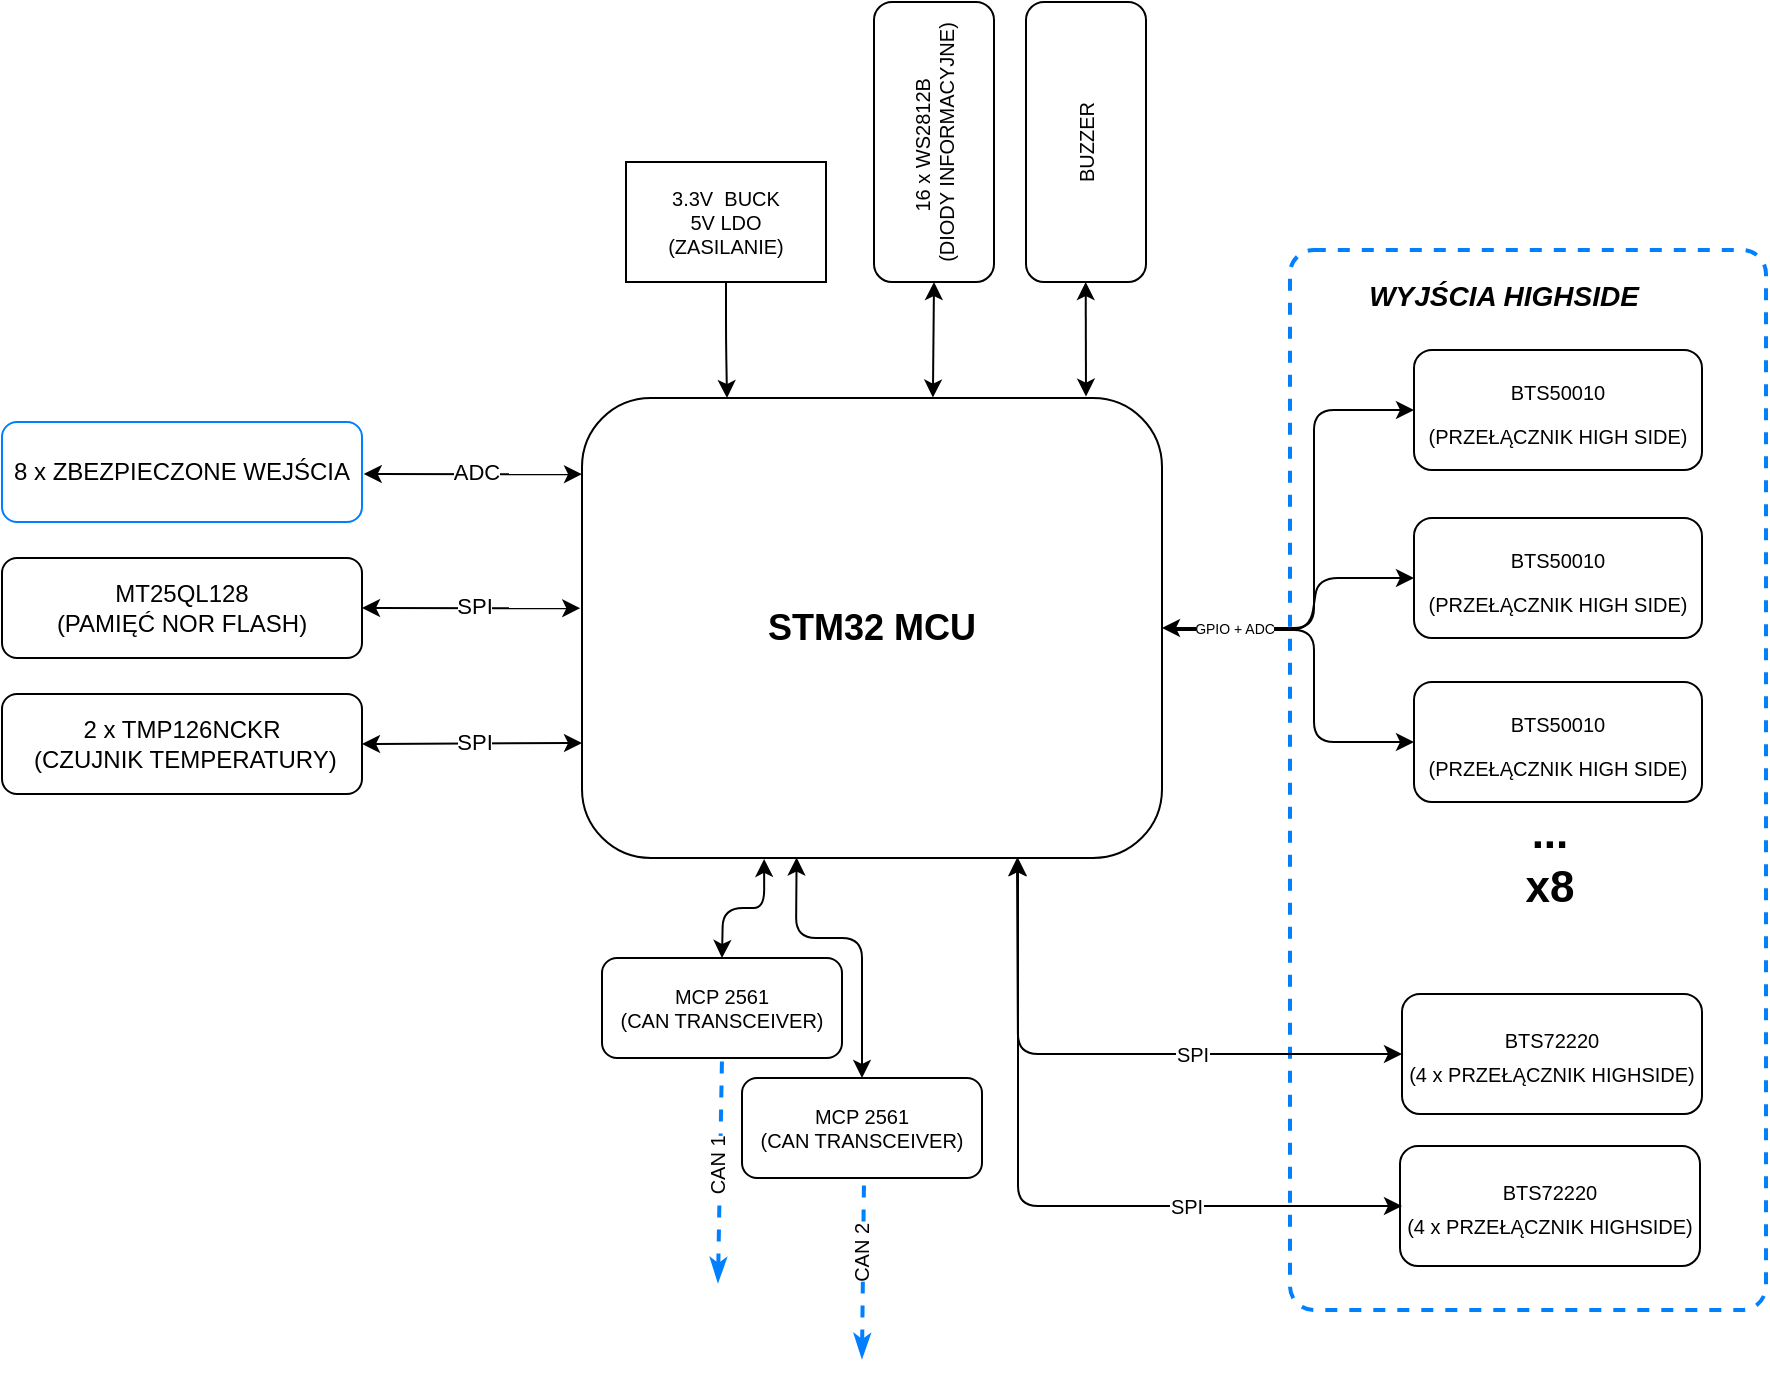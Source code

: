 <mxfile>
    <diagram id="ZdCZlQ3jKsx6WE3xu2Xo" name="Page-1">
        <mxGraphModel dx="1631" dy="925" grid="1" gridSize="2" guides="1" tooltips="1" connect="1" arrows="1" fold="1" page="1" pageScale="1" pageWidth="1600" pageHeight="900" math="0" shadow="0">
            <root>
                <mxCell id="0"/>
                <mxCell id="1" parent="0"/>
                <mxCell id="2" value="&lt;b&gt;&lt;font style=&quot;font-size: 18px;&quot;&gt;STM32 MCU&lt;/font&gt;&lt;/b&gt;" style="rounded=1;whiteSpace=wrap;html=1;" parent="1" vertex="1">
                    <mxGeometry x="440" y="330" width="290" height="230" as="geometry"/>
                </mxCell>
                <mxCell id="3" value="2 x TMP126NCKR&lt;br&gt;&amp;nbsp;(CZUJNIK TEMPERATURY)" style="rounded=1;whiteSpace=wrap;html=1;" parent="1" vertex="1">
                    <mxGeometry x="150" y="478" width="180" height="50" as="geometry"/>
                </mxCell>
                <mxCell id="5" value="" style="endArrow=classic;startArrow=classic;html=1;exitX=1;exitY=0.5;exitDx=0;exitDy=0;entryX=0;entryY=0.75;entryDx=0;entryDy=0;" parent="1" source="3" target="2" edge="1">
                    <mxGeometry width="50" height="50" relative="1" as="geometry">
                        <mxPoint x="610" y="420" as="sourcePoint"/>
                        <mxPoint x="660" y="370" as="targetPoint"/>
                    </mxGeometry>
                </mxCell>
                <mxCell id="6" value="SPI" style="edgeLabel;html=1;align=center;verticalAlign=middle;resizable=0;points=[];" parent="5" vertex="1" connectable="0">
                    <mxGeometry x="-0.166" y="-1" relative="1" as="geometry">
                        <mxPoint x="10" y="-2" as="offset"/>
                    </mxGeometry>
                </mxCell>
                <mxCell id="8" value="MT25QL128&lt;br&gt;(PAMIĘĆ NOR FLASH)" style="rounded=1;whiteSpace=wrap;html=1;" parent="1" vertex="1">
                    <mxGeometry x="150" y="410" width="180" height="50" as="geometry"/>
                </mxCell>
                <mxCell id="9" value="" style="endArrow=classic;startArrow=classic;html=1;exitX=1;exitY=0.5;exitDx=0;exitDy=0;entryX=-0.003;entryY=0.457;entryDx=0;entryDy=0;entryPerimeter=0;" parent="1" source="8" edge="1" target="2">
                    <mxGeometry width="50" height="50" relative="1" as="geometry">
                        <mxPoint x="610" y="280" as="sourcePoint"/>
                        <mxPoint x="450" y="362.5" as="targetPoint"/>
                    </mxGeometry>
                </mxCell>
                <mxCell id="10" value="SPI" style="edgeLabel;html=1;align=center;verticalAlign=middle;resizable=0;points=[];" parent="9" vertex="1" connectable="0">
                    <mxGeometry x="-0.166" y="-1" relative="1" as="geometry">
                        <mxPoint x="10" y="-2" as="offset"/>
                    </mxGeometry>
                </mxCell>
                <mxCell id="25" value="MCP 2561&lt;br&gt;(CAN TRANSCEIVER)" style="rounded=1;whiteSpace=wrap;html=1;fontSize=10;" vertex="1" parent="1">
                    <mxGeometry x="450" y="610" width="120" height="50" as="geometry"/>
                </mxCell>
                <mxCell id="27" value="MCP 2561&lt;br&gt;(CAN TRANSCEIVER)" style="rounded=1;whiteSpace=wrap;html=1;fontSize=10;" vertex="1" parent="1">
                    <mxGeometry x="520" y="670" width="120" height="50" as="geometry"/>
                </mxCell>
                <mxCell id="29" value="" style="endArrow=classic;startArrow=classic;html=1;fontSize=10;entryX=0.314;entryY=1.002;entryDx=0;entryDy=0;edgeStyle=orthogonalEdgeStyle;entryPerimeter=0;" edge="1" parent="1" target="2">
                    <mxGeometry width="50" height="50" relative="1" as="geometry">
                        <mxPoint x="510" y="610" as="sourcePoint"/>
                        <mxPoint x="560" y="560" as="targetPoint"/>
                    </mxGeometry>
                </mxCell>
                <mxCell id="31" value="" style="endArrow=classic;startArrow=classic;html=1;fontSize=10;entryX=0.37;entryY=0.999;entryDx=0;entryDy=0;entryPerimeter=0;" edge="1" parent="1" target="2">
                    <mxGeometry width="50" height="50" relative="1" as="geometry">
                        <mxPoint x="580" y="670" as="sourcePoint"/>
                        <mxPoint x="548" y="562" as="targetPoint"/>
                        <Array as="points">
                            <mxPoint x="580" y="600"/>
                            <mxPoint x="547" y="600"/>
                        </Array>
                    </mxGeometry>
                </mxCell>
                <mxCell id="34" style="edgeStyle=orthogonalEdgeStyle;html=1;entryX=0.25;entryY=0;entryDx=0;entryDy=0;fontSize=10;" edge="1" parent="1" source="33" target="2">
                    <mxGeometry relative="1" as="geometry"/>
                </mxCell>
                <mxCell id="33" value="3.3V&amp;nbsp; BUCK&lt;br&gt;5V LDO&lt;br&gt;(ZASILANIE)" style="rounded=0;whiteSpace=wrap;html=1;fontSize=10;" vertex="1" parent="1">
                    <mxGeometry x="462" y="212" width="100" height="60" as="geometry"/>
                </mxCell>
                <mxCell id="35" value="16 x WS2812B&amp;nbsp;&lt;br&gt;(DIODY INFORMACYJNE)" style="rounded=1;whiteSpace=wrap;html=1;fontSize=10;direction=south;verticalAlign=middle;horizontal=0;" vertex="1" parent="1">
                    <mxGeometry x="586" y="132" width="60" height="140" as="geometry"/>
                </mxCell>
                <mxCell id="36" value="" style="endArrow=classic;startArrow=classic;html=1;fontSize=10;entryX=1;entryY=0.5;entryDx=0;entryDy=0;exitX=0.605;exitY=-0.001;exitDx=0;exitDy=0;exitPerimeter=0;" edge="1" parent="1" source="2" target="35">
                    <mxGeometry width="50" height="50" relative="1" as="geometry">
                        <mxPoint x="604" y="330" as="sourcePoint"/>
                        <mxPoint x="654" y="280" as="targetPoint"/>
                    </mxGeometry>
                </mxCell>
                <mxCell id="38" value="BUZZER" style="rounded=1;whiteSpace=wrap;html=1;fontSize=10;direction=south;verticalAlign=middle;horizontal=0;" vertex="1" parent="1">
                    <mxGeometry x="662" y="132" width="60" height="140" as="geometry"/>
                </mxCell>
                <mxCell id="39" value="" style="endArrow=classic;startArrow=classic;html=1;fontSize=10;entryX=1;entryY=0.5;entryDx=0;entryDy=0;exitX=0.869;exitY=-0.003;exitDx=0;exitDy=0;exitPerimeter=0;" edge="1" parent="1" source="2">
                    <mxGeometry width="50" height="50" relative="1" as="geometry">
                        <mxPoint x="691.58" y="327.47" as="sourcePoint"/>
                        <mxPoint x="691.84" y="272.0" as="targetPoint"/>
                    </mxGeometry>
                </mxCell>
                <mxCell id="40" value="" style="endArrow=none;dashed=1;html=1;strokeWidth=2;fontSize=10;entryX=0.5;entryY=1;entryDx=0;entryDy=0;startArrow=classicThin;startFill=1;strokeColor=#007FFF;" edge="1" parent="1" target="25">
                    <mxGeometry width="50" height="50" relative="1" as="geometry">
                        <mxPoint x="508" y="772" as="sourcePoint"/>
                        <mxPoint x="606" y="520" as="targetPoint"/>
                    </mxGeometry>
                </mxCell>
                <mxCell id="41" value="CAN 1" style="edgeLabel;html=1;align=center;verticalAlign=middle;resizable=0;points=[];fontSize=10;rotation=270;" vertex="1" connectable="0" parent="40">
                    <mxGeometry x="-0.473" y="5" relative="1" as="geometry">
                        <mxPoint x="4" y="-28" as="offset"/>
                    </mxGeometry>
                </mxCell>
                <mxCell id="42" value="" style="endArrow=none;dashed=1;html=1;strokeWidth=2;fontSize=10;entryX=0.5;entryY=1;entryDx=0;entryDy=0;startArrow=classicThin;startFill=1;strokeColor=#007FFF;" edge="1" parent="1">
                    <mxGeometry width="50" height="50" relative="1" as="geometry">
                        <mxPoint x="580" y="810" as="sourcePoint"/>
                        <mxPoint x="581" y="720.0" as="targetPoint"/>
                    </mxGeometry>
                </mxCell>
                <mxCell id="43" value="CAN 2" style="edgeLabel;html=1;align=center;verticalAlign=middle;resizable=0;points=[];fontSize=10;rotation=270;" vertex="1" connectable="0" parent="42">
                    <mxGeometry x="-0.473" y="5" relative="1" as="geometry">
                        <mxPoint x="4" y="-28" as="offset"/>
                    </mxGeometry>
                </mxCell>
                <mxCell id="44" value="&lt;font style=&quot;font-size: 10px;&quot;&gt;BTS50010&lt;br&gt;(PRZEŁĄCZNIK HIGH SIDE)&lt;/font&gt;" style="rounded=1;whiteSpace=wrap;html=1;fontSize=18;" vertex="1" parent="1">
                    <mxGeometry x="856" y="306" width="144" height="60" as="geometry"/>
                </mxCell>
                <mxCell id="45" value="" style="endArrow=classic;startArrow=classic;html=1;fontSize=10;entryX=0;entryY=0.5;entryDx=0;entryDy=0;exitX=1;exitY=0.5;exitDx=0;exitDy=0;" edge="1" parent="1" source="2" target="44">
                    <mxGeometry width="50" height="50" relative="1" as="geometry">
                        <mxPoint x="704" y="434" as="sourcePoint"/>
                        <mxPoint x="754" y="384" as="targetPoint"/>
                        <Array as="points">
                            <mxPoint x="806" y="445"/>
                            <mxPoint x="806" y="336"/>
                        </Array>
                    </mxGeometry>
                </mxCell>
                <mxCell id="47" value="&lt;font style=&quot;font-size: 10px;&quot;&gt;BTS50010&lt;br&gt;(PRZEŁĄCZNIK HIGH SIDE)&lt;/font&gt;" style="rounded=1;whiteSpace=wrap;html=1;fontSize=18;" vertex="1" parent="1">
                    <mxGeometry x="856" y="390" width="144" height="60" as="geometry"/>
                </mxCell>
                <mxCell id="48" value="&lt;font style=&quot;font-size: 10px;&quot;&gt;BTS50010&lt;br&gt;(PRZEŁĄCZNIK HIGH SIDE)&lt;/font&gt;" style="rounded=1;whiteSpace=wrap;html=1;fontSize=18;" vertex="1" parent="1">
                    <mxGeometry x="856" y="472" width="144" height="60" as="geometry"/>
                </mxCell>
                <mxCell id="49" value="" style="endArrow=classic;startArrow=none;html=1;fontSize=10;entryX=0;entryY=0.5;entryDx=0;entryDy=0;startFill=0;" edge="1" parent="1" target="47">
                    <mxGeometry width="50" height="50" relative="1" as="geometry">
                        <mxPoint x="734" y="446" as="sourcePoint"/>
                        <mxPoint x="858" y="338" as="targetPoint"/>
                        <Array as="points">
                            <mxPoint x="736" y="446"/>
                            <mxPoint x="804" y="446"/>
                            <mxPoint x="808" y="420"/>
                        </Array>
                    </mxGeometry>
                </mxCell>
                <mxCell id="50" value="&lt;font style=&quot;font-size: 7px;&quot;&gt;GPIO + ADC&lt;/font&gt;" style="endArrow=classic;startArrow=none;html=1;fontSize=10;entryX=0;entryY=0.5;entryDx=0;entryDy=0;startFill=0;" edge="1" parent="1" target="48">
                    <mxGeometry x="-0.64" y="2" width="50" height="50" relative="1" as="geometry">
                        <mxPoint x="734" y="446" as="sourcePoint"/>
                        <mxPoint x="856" y="420" as="targetPoint"/>
                        <Array as="points">
                            <mxPoint x="806" y="446"/>
                            <mxPoint x="806" y="502"/>
                        </Array>
                        <mxPoint as="offset"/>
                    </mxGeometry>
                </mxCell>
                <mxCell id="51" value="" style="rounded=1;whiteSpace=wrap;html=1;shadow=0;glass=0;sketch=0;fontSize=8;strokeWidth=2;fillColor=none;dashed=1;strokeColor=#007FFF;perimeterSpacing=0;arcSize=5;" vertex="1" parent="1">
                    <mxGeometry x="794" y="256" width="238" height="530" as="geometry"/>
                </mxCell>
                <mxCell id="52" value="&lt;b&gt;&lt;font size=&quot;1&quot; style=&quot;&quot;&gt;&lt;i style=&quot;font-size: 14px;&quot;&gt;WYJŚCIA HIGHSIDE&lt;/i&gt;&lt;/font&gt;&lt;/b&gt;" style="text;html=1;strokeColor=none;fillColor=none;align=center;verticalAlign=middle;whiteSpace=wrap;rounded=0;fontSize=10;" vertex="1" parent="1">
                    <mxGeometry x="810" y="264" width="182" height="30" as="geometry"/>
                </mxCell>
                <mxCell id="53" value="&lt;font style=&quot;font-size: 22px;&quot; color=&quot;#000100&quot;&gt;&lt;b&gt;...&lt;br&gt;x8&lt;/b&gt;&lt;br&gt;&lt;/font&gt;" style="text;html=1;strokeColor=none;fillColor=none;align=center;verticalAlign=middle;whiteSpace=wrap;rounded=0;fontSize=11;" vertex="1" parent="1">
                    <mxGeometry x="884" y="546" width="80" height="30" as="geometry"/>
                </mxCell>
                <mxCell id="56" value="&lt;font style=&quot;font-size: 10px;&quot; color=&quot;#000000&quot;&gt;BTS72220&lt;br&gt;(4 x PRZEŁĄCZNIK HIGHSIDE)&lt;br&gt;&lt;/font&gt;" style="rounded=1;whiteSpace=wrap;html=1;fontSize=14;fontColor=#007FFF;" vertex="1" parent="1">
                    <mxGeometry x="850" y="628" width="150" height="60" as="geometry"/>
                </mxCell>
                <mxCell id="57" value="&lt;font style=&quot;font-size: 10px;&quot; color=&quot;#000000&quot;&gt;BTS72220&lt;br&gt;(4 x PRZEŁĄCZNIK HIGHSIDE)&lt;br&gt;&lt;/font&gt;" style="rounded=1;whiteSpace=wrap;html=1;fontSize=14;fontColor=#007FFF;" vertex="1" parent="1">
                    <mxGeometry x="849" y="704" width="150" height="60" as="geometry"/>
                </mxCell>
                <mxCell id="59" value="" style="endArrow=classic;startArrow=classic;html=1;fontSize=10;entryX=0.75;entryY=1;entryDx=0;entryDy=0;exitX=0;exitY=0.5;exitDx=0;exitDy=0;" edge="1" parent="1" source="56" target="2">
                    <mxGeometry width="50" height="50" relative="1" as="geometry">
                        <mxPoint x="705" y="710.23" as="sourcePoint"/>
                        <mxPoint x="672.3" y="600" as="targetPoint"/>
                        <Array as="points">
                            <mxPoint x="658" y="658"/>
                        </Array>
                    </mxGeometry>
                </mxCell>
                <mxCell id="63" value="SPI" style="edgeLabel;html=1;align=center;verticalAlign=middle;resizable=0;points=[];fontSize=10;fontColor=#000000;" vertex="1" connectable="0" parent="59">
                    <mxGeometry x="-0.272" relative="1" as="geometry">
                        <mxPoint as="offset"/>
                    </mxGeometry>
                </mxCell>
                <mxCell id="60" value="" style="endArrow=classic;startArrow=classic;html=1;fontSize=10;exitX=0;exitY=0.5;exitDx=0;exitDy=0;" edge="1" parent="1">
                    <mxGeometry width="50" height="50" relative="1" as="geometry">
                        <mxPoint x="850" y="734" as="sourcePoint"/>
                        <mxPoint x="658" y="560" as="targetPoint"/>
                        <Array as="points">
                            <mxPoint x="658" y="734"/>
                        </Array>
                    </mxGeometry>
                </mxCell>
                <mxCell id="61" value="SPI" style="edgeLabel;html=1;align=center;verticalAlign=middle;resizable=0;points=[];fontSize=10;fontColor=#000000;" vertex="1" connectable="0" parent="60">
                    <mxGeometry x="0.187" y="2" relative="1" as="geometry">
                        <mxPoint x="86" y="25" as="offset"/>
                    </mxGeometry>
                </mxCell>
                <mxCell id="65" value="8 x ZBEZPIECZONE WEJŚCIA" style="rounded=1;whiteSpace=wrap;html=1;strokeColor=#007FFF;" vertex="1" parent="1">
                    <mxGeometry x="150" y="342" width="180" height="50" as="geometry"/>
                </mxCell>
                <mxCell id="66" value="" style="endArrow=classic;startArrow=classic;html=1;exitX=1;exitY=0.5;exitDx=0;exitDy=0;entryX=-0.003;entryY=0.457;entryDx=0;entryDy=0;entryPerimeter=0;" edge="1" parent="1">
                    <mxGeometry width="50" height="50" relative="1" as="geometry">
                        <mxPoint x="330.87" y="368" as="sourcePoint"/>
                        <mxPoint x="440.0" y="368.11" as="targetPoint"/>
                    </mxGeometry>
                </mxCell>
                <mxCell id="67" value="ADC" style="edgeLabel;html=1;align=center;verticalAlign=middle;resizable=0;points=[];" vertex="1" connectable="0" parent="66">
                    <mxGeometry x="-0.166" y="-1" relative="1" as="geometry">
                        <mxPoint x="10" y="-2" as="offset"/>
                    </mxGeometry>
                </mxCell>
            </root>
        </mxGraphModel>
    </diagram>
</mxfile>